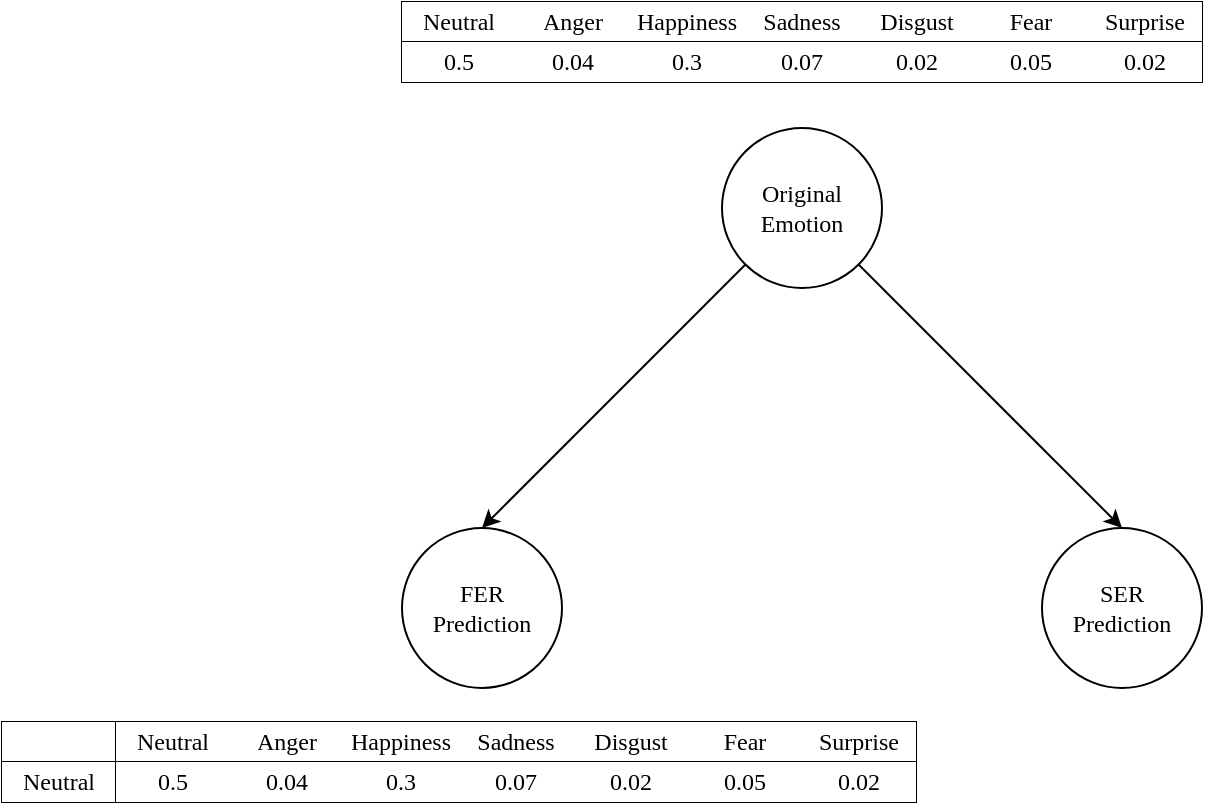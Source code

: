 <mxfile version="26.0.16">
  <diagram name="Page-1" id="sTQkT1uZI8RGpjkG4LNM">
    <mxGraphModel dx="346" dy="388" grid="1" gridSize="10" guides="1" tooltips="1" connect="1" arrows="1" fold="1" page="1" pageScale="1" pageWidth="850" pageHeight="1100" math="0" shadow="0">
      <root>
        <mxCell id="0" />
        <mxCell id="1" parent="0" />
        <mxCell id="wHxMC6mOwozgc8YIMTt_-1" value="&lt;font face=&quot;Times New Roman&quot;&gt;Original&lt;br&gt;Emotion&lt;/font&gt;" style="ellipse;whiteSpace=wrap;html=1;aspect=fixed;" vertex="1" parent="1">
          <mxGeometry x="385" y="163" width="80" height="80" as="geometry" />
        </mxCell>
        <mxCell id="wHxMC6mOwozgc8YIMTt_-2" value="&lt;font face=&quot;Times New Roman&quot;&gt;SER&lt;/font&gt;&lt;div&gt;&lt;font face=&quot;Times New Roman&quot;&gt;Prediction&lt;/font&gt;&lt;/div&gt;" style="ellipse;whiteSpace=wrap;html=1;aspect=fixed;" vertex="1" parent="1">
          <mxGeometry x="545" y="363" width="80" height="80" as="geometry" />
        </mxCell>
        <mxCell id="wHxMC6mOwozgc8YIMTt_-3" value="&lt;font face=&quot;Times New Roman&quot;&gt;FER&lt;/font&gt;&lt;div&gt;&lt;font face=&quot;Times New Roman&quot;&gt;Prediction&lt;/font&gt;&lt;/div&gt;" style="ellipse;whiteSpace=wrap;html=1;aspect=fixed;" vertex="1" parent="1">
          <mxGeometry x="225" y="363" width="80" height="80" as="geometry" />
        </mxCell>
        <mxCell id="wHxMC6mOwozgc8YIMTt_-4" value="" style="endArrow=classic;html=1;rounded=0;exitX=1;exitY=1;exitDx=0;exitDy=0;entryX=0.5;entryY=0;entryDx=0;entryDy=0;" edge="1" parent="1" source="wHxMC6mOwozgc8YIMTt_-1" target="wHxMC6mOwozgc8YIMTt_-2">
          <mxGeometry width="50" height="50" relative="1" as="geometry">
            <mxPoint x="535" y="243" as="sourcePoint" />
            <mxPoint x="585" y="193" as="targetPoint" />
          </mxGeometry>
        </mxCell>
        <mxCell id="wHxMC6mOwozgc8YIMTt_-5" value="" style="endArrow=classic;html=1;rounded=0;exitX=0;exitY=1;exitDx=0;exitDy=0;entryX=0.5;entryY=0;entryDx=0;entryDy=0;" edge="1" parent="1" source="wHxMC6mOwozgc8YIMTt_-1" target="wHxMC6mOwozgc8YIMTt_-3">
          <mxGeometry width="50" height="50" relative="1" as="geometry">
            <mxPoint x="485" y="243" as="sourcePoint" />
            <mxPoint x="535" y="193" as="targetPoint" />
          </mxGeometry>
        </mxCell>
        <mxCell id="wHxMC6mOwozgc8YIMTt_-6" value="" style="shape=table;startSize=0;container=1;collapsible=0;childLayout=tableLayout;fontSize=16;" vertex="1" parent="1">
          <mxGeometry x="225" y="100" width="400" height="40" as="geometry" />
        </mxCell>
        <mxCell id="wHxMC6mOwozgc8YIMTt_-7" value="" style="shape=tableRow;horizontal=0;startSize=0;swimlaneHead=0;swimlaneBody=0;strokeColor=inherit;top=0;left=0;bottom=0;right=0;collapsible=0;dropTarget=0;fillColor=none;points=[[0,0.5],[1,0.5]];portConstraint=eastwest;fontSize=16;" vertex="1" parent="wHxMC6mOwozgc8YIMTt_-6">
          <mxGeometry width="400" height="20" as="geometry" />
        </mxCell>
        <mxCell id="wHxMC6mOwozgc8YIMTt_-50" value="Neutral" style="shape=partialRectangle;html=1;whiteSpace=wrap;connectable=0;strokeColor=inherit;overflow=hidden;fillColor=default;top=0;left=0;bottom=1;right=0;pointerEvents=1;fontSize=12;fontFamily=Times New Roman;" vertex="1" parent="wHxMC6mOwozgc8YIMTt_-7">
          <mxGeometry width="57" height="20" as="geometry">
            <mxRectangle width="57" height="20" as="alternateBounds" />
          </mxGeometry>
        </mxCell>
        <mxCell id="wHxMC6mOwozgc8YIMTt_-9" value="Anger" style="shape=partialRectangle;html=1;whiteSpace=wrap;connectable=0;strokeColor=inherit;overflow=hidden;fillColor=default;top=0;left=0;bottom=1;right=0;pointerEvents=1;fontSize=12;fontFamily=Times New Roman;" vertex="1" parent="wHxMC6mOwozgc8YIMTt_-7">
          <mxGeometry x="57" width="57" height="20" as="geometry">
            <mxRectangle width="57" height="20" as="alternateBounds" />
          </mxGeometry>
        </mxCell>
        <mxCell id="wHxMC6mOwozgc8YIMTt_-10" value="Happiness" style="shape=partialRectangle;html=1;whiteSpace=wrap;connectable=0;strokeColor=inherit;overflow=hidden;fillColor=default;top=0;left=0;bottom=1;right=0;pointerEvents=1;fontSize=12;fontFamily=Times New Roman;" vertex="1" parent="wHxMC6mOwozgc8YIMTt_-7">
          <mxGeometry x="114" width="57" height="20" as="geometry">
            <mxRectangle width="57" height="20" as="alternateBounds" />
          </mxGeometry>
        </mxCell>
        <mxCell id="wHxMC6mOwozgc8YIMTt_-23" value="Sadness" style="shape=partialRectangle;html=1;whiteSpace=wrap;connectable=0;strokeColor=inherit;overflow=hidden;fillColor=default;top=0;left=0;bottom=1;right=0;pointerEvents=1;fontSize=12;fontFamily=Times New Roman;" vertex="1" parent="wHxMC6mOwozgc8YIMTt_-7">
          <mxGeometry x="171" width="58" height="20" as="geometry">
            <mxRectangle width="58" height="20" as="alternateBounds" />
          </mxGeometry>
        </mxCell>
        <mxCell id="wHxMC6mOwozgc8YIMTt_-21" value="Disgust" style="shape=partialRectangle;html=1;whiteSpace=wrap;connectable=0;strokeColor=inherit;overflow=hidden;fillColor=default;top=0;left=0;bottom=1;right=0;pointerEvents=1;fontSize=12;fontFamily=Times New Roman;" vertex="1" parent="wHxMC6mOwozgc8YIMTt_-7">
          <mxGeometry x="229" width="57" height="20" as="geometry">
            <mxRectangle width="57" height="20" as="alternateBounds" />
          </mxGeometry>
        </mxCell>
        <mxCell id="wHxMC6mOwozgc8YIMTt_-19" value="Fear" style="shape=partialRectangle;html=1;whiteSpace=wrap;connectable=0;strokeColor=inherit;overflow=hidden;fillColor=default;top=0;left=0;bottom=1;right=0;pointerEvents=1;fontSize=12;fontFamily=Times New Roman;" vertex="1" parent="wHxMC6mOwozgc8YIMTt_-7">
          <mxGeometry x="286" width="57" height="20" as="geometry">
            <mxRectangle width="57" height="20" as="alternateBounds" />
          </mxGeometry>
        </mxCell>
        <mxCell id="wHxMC6mOwozgc8YIMTt_-25" value="Surprise" style="shape=partialRectangle;html=1;whiteSpace=wrap;connectable=0;strokeColor=inherit;overflow=hidden;fillColor=default;top=0;left=0;bottom=1;right=0;pointerEvents=1;fontSize=12;fontFamily=Times New Roman;" vertex="1" parent="wHxMC6mOwozgc8YIMTt_-7">
          <mxGeometry x="343" width="57" height="20" as="geometry">
            <mxRectangle width="57" height="20" as="alternateBounds" />
          </mxGeometry>
        </mxCell>
        <mxCell id="wHxMC6mOwozgc8YIMTt_-11" value="" style="shape=tableRow;horizontal=0;startSize=0;swimlaneHead=0;swimlaneBody=0;strokeColor=inherit;top=0;left=0;bottom=0;right=0;collapsible=0;dropTarget=0;fillColor=none;points=[[0,0.5],[1,0.5]];portConstraint=eastwest;fontSize=16;" vertex="1" parent="wHxMC6mOwozgc8YIMTt_-6">
          <mxGeometry y="20" width="400" height="20" as="geometry" />
        </mxCell>
        <mxCell id="wHxMC6mOwozgc8YIMTt_-51" value="0.5" style="shape=partialRectangle;html=1;whiteSpace=wrap;connectable=0;strokeColor=inherit;overflow=hidden;fillColor=default;top=0;left=0;bottom=0;right=0;pointerEvents=1;fontSize=12;fontFamily=Times New Roman;" vertex="1" parent="wHxMC6mOwozgc8YIMTt_-11">
          <mxGeometry width="57" height="20" as="geometry">
            <mxRectangle width="57" height="20" as="alternateBounds" />
          </mxGeometry>
        </mxCell>
        <mxCell id="wHxMC6mOwozgc8YIMTt_-13" value="0.04" style="shape=partialRectangle;html=1;whiteSpace=wrap;connectable=0;strokeColor=inherit;overflow=hidden;fillColor=default;top=0;left=0;bottom=0;right=0;pointerEvents=1;fontSize=12;fontFamily=Times New Roman;" vertex="1" parent="wHxMC6mOwozgc8YIMTt_-11">
          <mxGeometry x="57" width="57" height="20" as="geometry">
            <mxRectangle width="57" height="20" as="alternateBounds" />
          </mxGeometry>
        </mxCell>
        <mxCell id="wHxMC6mOwozgc8YIMTt_-14" value="0.3" style="shape=partialRectangle;html=1;whiteSpace=wrap;connectable=0;strokeColor=inherit;overflow=hidden;fillColor=default;top=0;left=0;bottom=0;right=0;pointerEvents=1;fontSize=12;fontFamily=Times New Roman;" vertex="1" parent="wHxMC6mOwozgc8YIMTt_-11">
          <mxGeometry x="114" width="57" height="20" as="geometry">
            <mxRectangle width="57" height="20" as="alternateBounds" />
          </mxGeometry>
        </mxCell>
        <mxCell id="wHxMC6mOwozgc8YIMTt_-24" value="0.07" style="shape=partialRectangle;html=1;whiteSpace=wrap;connectable=0;strokeColor=inherit;overflow=hidden;fillColor=default;top=0;left=0;bottom=0;right=0;pointerEvents=1;fontSize=12;fontFamily=Times New Roman;" vertex="1" parent="wHxMC6mOwozgc8YIMTt_-11">
          <mxGeometry x="171" width="58" height="20" as="geometry">
            <mxRectangle width="58" height="20" as="alternateBounds" />
          </mxGeometry>
        </mxCell>
        <mxCell id="wHxMC6mOwozgc8YIMTt_-22" value="0.02" style="shape=partialRectangle;html=1;whiteSpace=wrap;connectable=0;strokeColor=inherit;overflow=hidden;fillColor=default;top=0;left=0;bottom=0;right=0;pointerEvents=1;fontSize=12;fontFamily=Times New Roman;" vertex="1" parent="wHxMC6mOwozgc8YIMTt_-11">
          <mxGeometry x="229" width="57" height="20" as="geometry">
            <mxRectangle width="57" height="20" as="alternateBounds" />
          </mxGeometry>
        </mxCell>
        <mxCell id="wHxMC6mOwozgc8YIMTt_-20" value="0.05" style="shape=partialRectangle;html=1;whiteSpace=wrap;connectable=0;strokeColor=inherit;overflow=hidden;fillColor=default;top=0;left=0;bottom=0;right=0;pointerEvents=1;fontSize=12;fontFamily=Times New Roman;" vertex="1" parent="wHxMC6mOwozgc8YIMTt_-11">
          <mxGeometry x="286" width="57" height="20" as="geometry">
            <mxRectangle width="57" height="20" as="alternateBounds" />
          </mxGeometry>
        </mxCell>
        <mxCell id="wHxMC6mOwozgc8YIMTt_-26" value="0.02" style="shape=partialRectangle;html=1;whiteSpace=wrap;connectable=0;strokeColor=inherit;overflow=hidden;fillColor=default;top=0;left=0;bottom=0;right=0;pointerEvents=1;fontSize=12;fontFamily=Times New Roman;" vertex="1" parent="wHxMC6mOwozgc8YIMTt_-11">
          <mxGeometry x="343" width="57" height="20" as="geometry">
            <mxRectangle width="57" height="20" as="alternateBounds" />
          </mxGeometry>
        </mxCell>
        <mxCell id="wHxMC6mOwozgc8YIMTt_-104" value="" style="shape=table;startSize=0;container=1;collapsible=0;childLayout=tableLayout;fontSize=16;" vertex="1" parent="1">
          <mxGeometry x="25" y="460" width="457" height="40" as="geometry" />
        </mxCell>
        <mxCell id="wHxMC6mOwozgc8YIMTt_-105" value="" style="shape=tableRow;horizontal=0;startSize=0;swimlaneHead=0;swimlaneBody=0;strokeColor=inherit;top=0;left=0;bottom=0;right=0;collapsible=0;dropTarget=0;fillColor=none;points=[[0,0.5],[1,0.5]];portConstraint=eastwest;fontSize=16;" vertex="1" parent="wHxMC6mOwozgc8YIMTt_-104">
          <mxGeometry width="457" height="20" as="geometry" />
        </mxCell>
        <mxCell id="wHxMC6mOwozgc8YIMTt_-123" style="shape=partialRectangle;html=1;whiteSpace=wrap;connectable=0;strokeColor=inherit;overflow=hidden;fillColor=default;top=0;left=0;bottom=1;right=1;pointerEvents=1;fontSize=12;fontFamily=Times New Roman;" vertex="1" parent="wHxMC6mOwozgc8YIMTt_-105">
          <mxGeometry width="57" height="20" as="geometry">
            <mxRectangle width="57" height="20" as="alternateBounds" />
          </mxGeometry>
        </mxCell>
        <mxCell id="wHxMC6mOwozgc8YIMTt_-106" value="Neutral" style="shape=partialRectangle;html=1;whiteSpace=wrap;connectable=0;strokeColor=inherit;overflow=hidden;fillColor=default;top=0;left=0;bottom=1;right=0;pointerEvents=1;fontSize=12;fontFamily=Times New Roman;" vertex="1" parent="wHxMC6mOwozgc8YIMTt_-105">
          <mxGeometry x="57" width="57" height="20" as="geometry">
            <mxRectangle width="57" height="20" as="alternateBounds" />
          </mxGeometry>
        </mxCell>
        <mxCell id="wHxMC6mOwozgc8YIMTt_-107" value="Anger" style="shape=partialRectangle;html=1;whiteSpace=wrap;connectable=0;strokeColor=inherit;overflow=hidden;fillColor=default;top=0;left=0;bottom=1;right=0;pointerEvents=1;fontSize=12;fontFamily=Times New Roman;" vertex="1" parent="wHxMC6mOwozgc8YIMTt_-105">
          <mxGeometry x="114" width="57" height="20" as="geometry">
            <mxRectangle width="57" height="20" as="alternateBounds" />
          </mxGeometry>
        </mxCell>
        <mxCell id="wHxMC6mOwozgc8YIMTt_-108" value="Happiness" style="shape=partialRectangle;html=1;whiteSpace=wrap;connectable=0;strokeColor=inherit;overflow=hidden;fillColor=default;top=0;left=0;bottom=1;right=0;pointerEvents=1;fontSize=12;fontFamily=Times New Roman;" vertex="1" parent="wHxMC6mOwozgc8YIMTt_-105">
          <mxGeometry x="171" width="57" height="20" as="geometry">
            <mxRectangle width="57" height="20" as="alternateBounds" />
          </mxGeometry>
        </mxCell>
        <mxCell id="wHxMC6mOwozgc8YIMTt_-109" value="Sadness" style="shape=partialRectangle;html=1;whiteSpace=wrap;connectable=0;strokeColor=inherit;overflow=hidden;fillColor=default;top=0;left=0;bottom=1;right=0;pointerEvents=1;fontSize=12;fontFamily=Times New Roman;" vertex="1" parent="wHxMC6mOwozgc8YIMTt_-105">
          <mxGeometry x="228" width="58" height="20" as="geometry">
            <mxRectangle width="58" height="20" as="alternateBounds" />
          </mxGeometry>
        </mxCell>
        <mxCell id="wHxMC6mOwozgc8YIMTt_-110" value="Disgust" style="shape=partialRectangle;html=1;whiteSpace=wrap;connectable=0;strokeColor=inherit;overflow=hidden;fillColor=default;top=0;left=0;bottom=1;right=0;pointerEvents=1;fontSize=12;fontFamily=Times New Roman;" vertex="1" parent="wHxMC6mOwozgc8YIMTt_-105">
          <mxGeometry x="286" width="57" height="20" as="geometry">
            <mxRectangle width="57" height="20" as="alternateBounds" />
          </mxGeometry>
        </mxCell>
        <mxCell id="wHxMC6mOwozgc8YIMTt_-111" value="Fear" style="shape=partialRectangle;html=1;whiteSpace=wrap;connectable=0;strokeColor=inherit;overflow=hidden;fillColor=default;top=0;left=0;bottom=1;right=0;pointerEvents=1;fontSize=12;fontFamily=Times New Roman;" vertex="1" parent="wHxMC6mOwozgc8YIMTt_-105">
          <mxGeometry x="343" width="57" height="20" as="geometry">
            <mxRectangle width="57" height="20" as="alternateBounds" />
          </mxGeometry>
        </mxCell>
        <mxCell id="wHxMC6mOwozgc8YIMTt_-112" value="Surprise" style="shape=partialRectangle;html=1;whiteSpace=wrap;connectable=0;strokeColor=inherit;overflow=hidden;fillColor=default;top=0;left=0;bottom=1;right=0;pointerEvents=1;fontSize=12;fontFamily=Times New Roman;" vertex="1" parent="wHxMC6mOwozgc8YIMTt_-105">
          <mxGeometry x="400" width="57" height="20" as="geometry">
            <mxRectangle width="57" height="20" as="alternateBounds" />
          </mxGeometry>
        </mxCell>
        <mxCell id="wHxMC6mOwozgc8YIMTt_-113" value="" style="shape=tableRow;horizontal=0;startSize=0;swimlaneHead=0;swimlaneBody=0;strokeColor=inherit;top=0;left=0;bottom=0;right=0;collapsible=0;dropTarget=0;fillColor=none;points=[[0,0.5],[1,0.5]];portConstraint=eastwest;fontSize=16;" vertex="1" parent="wHxMC6mOwozgc8YIMTt_-104">
          <mxGeometry y="20" width="457" height="20" as="geometry" />
        </mxCell>
        <mxCell id="wHxMC6mOwozgc8YIMTt_-124" value="Neutral" style="shape=partialRectangle;html=1;whiteSpace=wrap;connectable=0;strokeColor=inherit;overflow=hidden;fillColor=default;top=0;left=0;bottom=0;right=1;pointerEvents=1;fontSize=12;fontFamily=Times New Roman;" vertex="1" parent="wHxMC6mOwozgc8YIMTt_-113">
          <mxGeometry width="57" height="20" as="geometry">
            <mxRectangle width="57" height="20" as="alternateBounds" />
          </mxGeometry>
        </mxCell>
        <mxCell id="wHxMC6mOwozgc8YIMTt_-114" value="0.5" style="shape=partialRectangle;html=1;whiteSpace=wrap;connectable=0;strokeColor=inherit;overflow=hidden;fillColor=default;top=0;left=0;bottom=0;right=0;pointerEvents=1;fontSize=12;fontFamily=Times New Roman;" vertex="1" parent="wHxMC6mOwozgc8YIMTt_-113">
          <mxGeometry x="57" width="57" height="20" as="geometry">
            <mxRectangle width="57" height="20" as="alternateBounds" />
          </mxGeometry>
        </mxCell>
        <mxCell id="wHxMC6mOwozgc8YIMTt_-115" value="0.04" style="shape=partialRectangle;html=1;whiteSpace=wrap;connectable=0;strokeColor=inherit;overflow=hidden;fillColor=default;top=0;left=0;bottom=0;right=0;pointerEvents=1;fontSize=12;fontFamily=Times New Roman;" vertex="1" parent="wHxMC6mOwozgc8YIMTt_-113">
          <mxGeometry x="114" width="57" height="20" as="geometry">
            <mxRectangle width="57" height="20" as="alternateBounds" />
          </mxGeometry>
        </mxCell>
        <mxCell id="wHxMC6mOwozgc8YIMTt_-116" value="0.3" style="shape=partialRectangle;html=1;whiteSpace=wrap;connectable=0;strokeColor=inherit;overflow=hidden;fillColor=default;top=0;left=0;bottom=0;right=0;pointerEvents=1;fontSize=12;fontFamily=Times New Roman;" vertex="1" parent="wHxMC6mOwozgc8YIMTt_-113">
          <mxGeometry x="171" width="57" height="20" as="geometry">
            <mxRectangle width="57" height="20" as="alternateBounds" />
          </mxGeometry>
        </mxCell>
        <mxCell id="wHxMC6mOwozgc8YIMTt_-117" value="0.07" style="shape=partialRectangle;html=1;whiteSpace=wrap;connectable=0;strokeColor=inherit;overflow=hidden;fillColor=default;top=0;left=0;bottom=0;right=0;pointerEvents=1;fontSize=12;fontFamily=Times New Roman;" vertex="1" parent="wHxMC6mOwozgc8YIMTt_-113">
          <mxGeometry x="228" width="58" height="20" as="geometry">
            <mxRectangle width="58" height="20" as="alternateBounds" />
          </mxGeometry>
        </mxCell>
        <mxCell id="wHxMC6mOwozgc8YIMTt_-118" value="0.02" style="shape=partialRectangle;html=1;whiteSpace=wrap;connectable=0;strokeColor=inherit;overflow=hidden;fillColor=default;top=0;left=0;bottom=0;right=0;pointerEvents=1;fontSize=12;fontFamily=Times New Roman;" vertex="1" parent="wHxMC6mOwozgc8YIMTt_-113">
          <mxGeometry x="286" width="57" height="20" as="geometry">
            <mxRectangle width="57" height="20" as="alternateBounds" />
          </mxGeometry>
        </mxCell>
        <mxCell id="wHxMC6mOwozgc8YIMTt_-119" value="0.05" style="shape=partialRectangle;html=1;whiteSpace=wrap;connectable=0;strokeColor=inherit;overflow=hidden;fillColor=default;top=0;left=0;bottom=0;right=0;pointerEvents=1;fontSize=12;fontFamily=Times New Roman;" vertex="1" parent="wHxMC6mOwozgc8YIMTt_-113">
          <mxGeometry x="343" width="57" height="20" as="geometry">
            <mxRectangle width="57" height="20" as="alternateBounds" />
          </mxGeometry>
        </mxCell>
        <mxCell id="wHxMC6mOwozgc8YIMTt_-120" value="0.02" style="shape=partialRectangle;html=1;whiteSpace=wrap;connectable=0;strokeColor=inherit;overflow=hidden;fillColor=default;top=0;left=0;bottom=0;right=0;pointerEvents=1;fontSize=12;fontFamily=Times New Roman;" vertex="1" parent="wHxMC6mOwozgc8YIMTt_-113">
          <mxGeometry x="400" width="57" height="20" as="geometry">
            <mxRectangle width="57" height="20" as="alternateBounds" />
          </mxGeometry>
        </mxCell>
      </root>
    </mxGraphModel>
  </diagram>
</mxfile>
